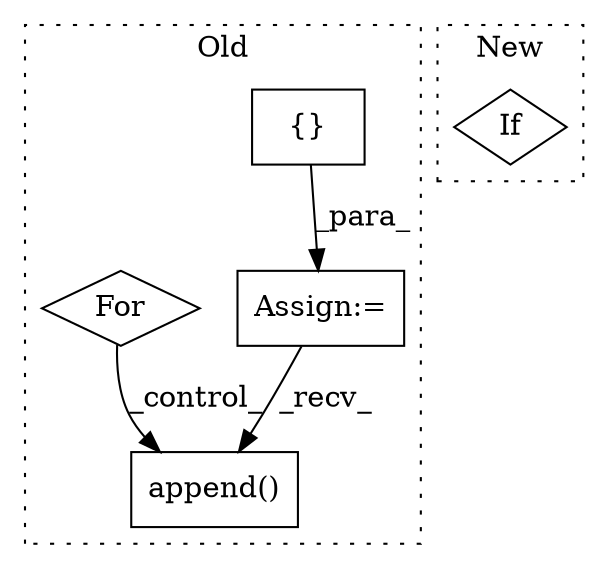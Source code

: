digraph G {
subgraph cluster0 {
1 [label="append()" a="75" s="7438,7460" l="13,1" shape="box"];
3 [label="Assign:=" a="68" s="6794" l="3" shape="box"];
4 [label="{}" a="59" s="6797,6797" l="2,1" shape="box"];
5 [label="For" a="107" s="6808,6845" l="4,14" shape="diamond"];
label = "Old";
style="dotted";
}
subgraph cluster1 {
2 [label="If" a="96" s="7956,7990" l="3,68" shape="diamond"];
label = "New";
style="dotted";
}
3 -> 1 [label="_recv_"];
4 -> 3 [label="_para_"];
5 -> 1 [label="_control_"];
}